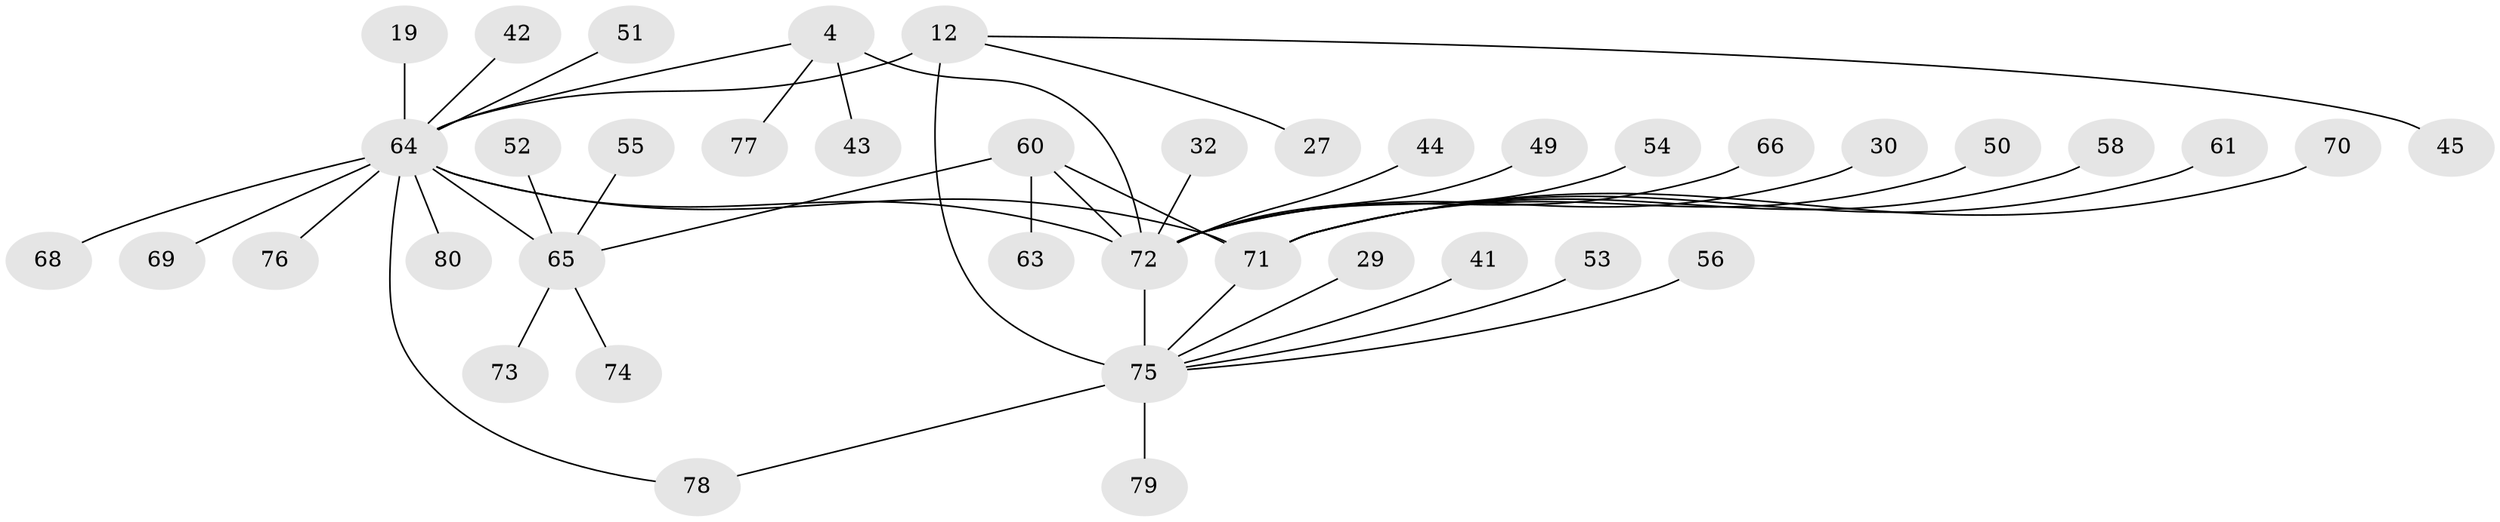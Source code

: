 // original degree distribution, {8: 0.0625, 11: 0.0125, 4: 0.0125, 5: 0.025, 7: 0.05, 10: 0.025, 3: 0.075, 6: 0.0375, 1: 0.5625, 2: 0.1375}
// Generated by graph-tools (version 1.1) at 2025/55/03/09/25 04:55:43]
// undirected, 40 vertices, 45 edges
graph export_dot {
graph [start="1"]
  node [color=gray90,style=filled];
  4 [super="+3"];
  12 [super="+10"];
  19 [super="+17"];
  27;
  29;
  30;
  32 [super="+28"];
  41;
  42;
  43;
  44;
  45;
  49;
  50;
  51;
  52;
  53;
  54;
  55;
  56;
  58;
  60 [super="+48"];
  61;
  63 [super="+47"];
  64 [super="+34+37+57+20+38+8+33+35+39"];
  65 [super="+6+36"];
  66;
  68;
  69 [super="+62"];
  70;
  71 [super="+16+46"];
  72 [super="+24+21"];
  73;
  74;
  75 [super="+59+11"];
  76;
  77;
  78 [super="+67"];
  79;
  80;
  4 -- 43;
  4 -- 77;
  4 -- 72 [weight=4];
  4 -- 64;
  12 -- 27;
  12 -- 45;
  12 -- 75 [weight=4];
  12 -- 64 [weight=2];
  19 -- 64 [weight=4];
  29 -- 75;
  30 -- 72;
  32 -- 72;
  41 -- 75;
  42 -- 64;
  44 -- 72;
  49 -- 72;
  50 -- 71;
  51 -- 64;
  52 -- 65;
  53 -- 75;
  54 -- 72;
  55 -- 65;
  56 -- 75;
  58 -- 71;
  60 -- 65;
  60 -- 71 [weight=4];
  60 -- 72;
  60 -- 63;
  61 -- 71;
  64 -- 68;
  64 -- 69;
  64 -- 71;
  64 -- 80;
  64 -- 72 [weight=2];
  64 -- 76;
  64 -- 78;
  64 -- 65 [weight=5];
  65 -- 73;
  65 -- 74;
  66 -- 72;
  70 -- 71;
  71 -- 75 [weight=3];
  72 -- 75 [weight=4];
  75 -- 78;
  75 -- 79;
}
